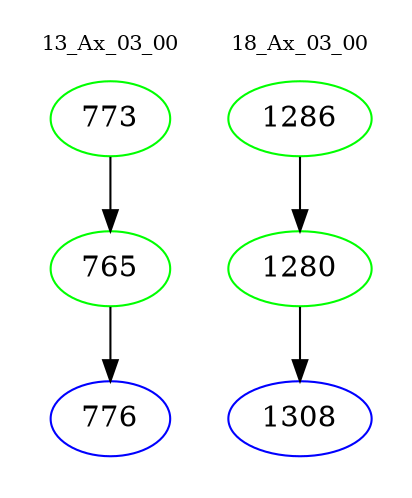 digraph{
subgraph cluster_0 {
color = white
label = "13_Ax_03_00";
fontsize=10;
T0_773 [label="773", color="green"]
T0_773 -> T0_765 [color="black"]
T0_765 [label="765", color="green"]
T0_765 -> T0_776 [color="black"]
T0_776 [label="776", color="blue"]
}
subgraph cluster_1 {
color = white
label = "18_Ax_03_00";
fontsize=10;
T1_1286 [label="1286", color="green"]
T1_1286 -> T1_1280 [color="black"]
T1_1280 [label="1280", color="green"]
T1_1280 -> T1_1308 [color="black"]
T1_1308 [label="1308", color="blue"]
}
}
